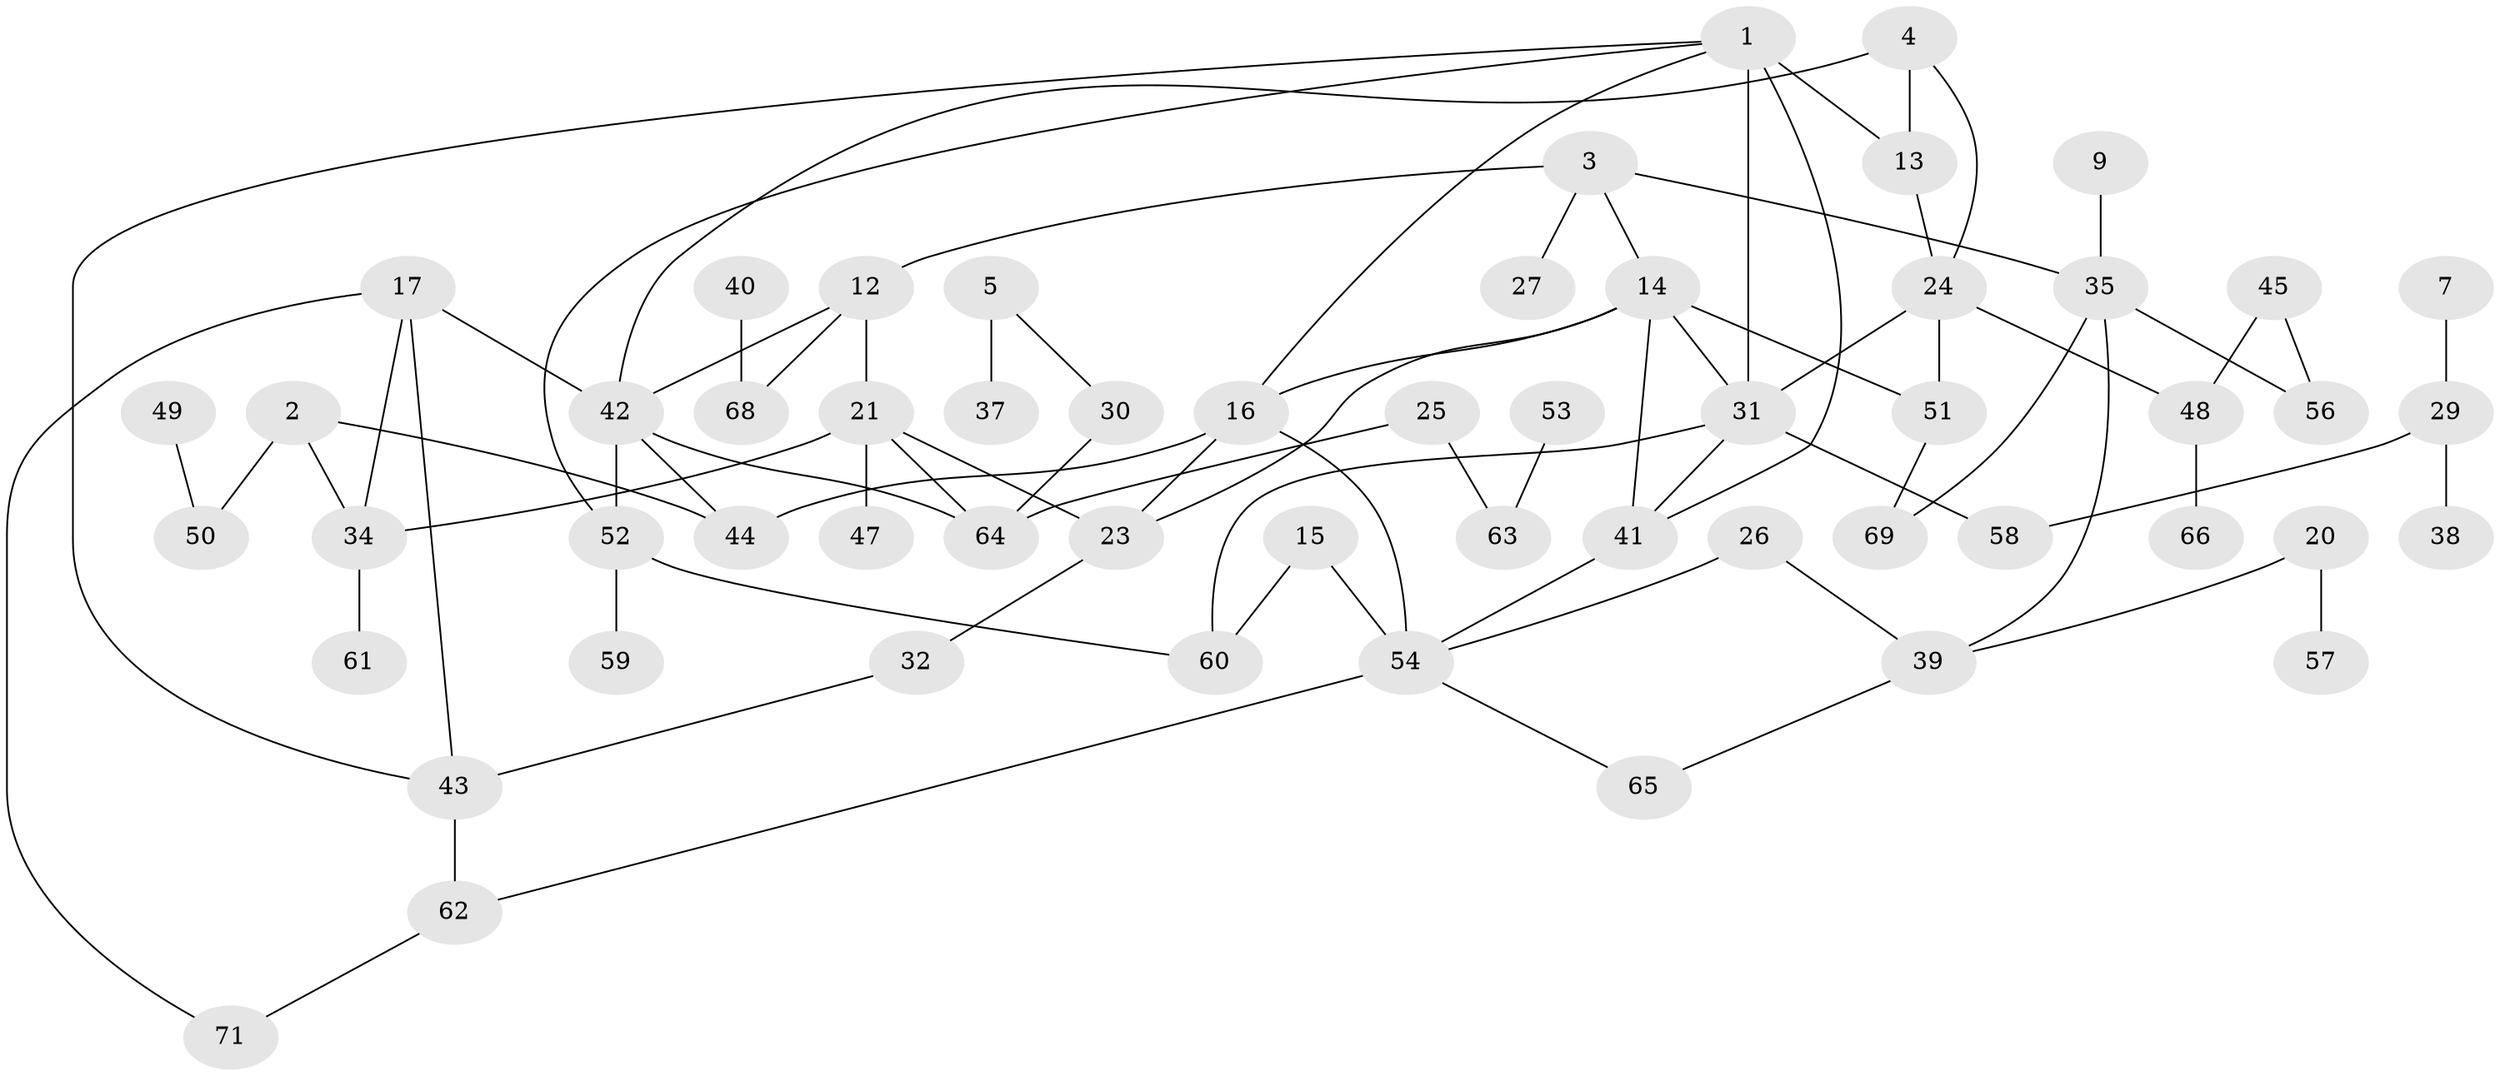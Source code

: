 // original degree distribution, {3: 0.19130434782608696, 4: 0.09565217391304348, 1: 0.25217391304347825, 0: 0.11304347826086956, 2: 0.2608695652173913, 5: 0.05217391304347826, 7: 0.02608695652173913, 6: 0.008695652173913044}
// Generated by graph-tools (version 1.1) at 2025/48/03/04/25 22:48:19]
// undirected, 57 vertices, 81 edges
graph export_dot {
  node [color=gray90,style=filled];
  1;
  2;
  3;
  4;
  5;
  7;
  9;
  12;
  13;
  14;
  15;
  16;
  17;
  20;
  21;
  23;
  24;
  25;
  26;
  27;
  29;
  30;
  31;
  32;
  34;
  35;
  37;
  38;
  39;
  40;
  41;
  42;
  43;
  44;
  45;
  47;
  48;
  49;
  50;
  51;
  52;
  53;
  54;
  56;
  57;
  58;
  59;
  60;
  61;
  62;
  63;
  64;
  65;
  66;
  68;
  69;
  71;
  1 -- 13 [weight=2.0];
  1 -- 16 [weight=1.0];
  1 -- 31 [weight=2.0];
  1 -- 41 [weight=1.0];
  1 -- 43 [weight=1.0];
  1 -- 52 [weight=1.0];
  2 -- 34 [weight=1.0];
  2 -- 44 [weight=1.0];
  2 -- 50 [weight=1.0];
  3 -- 12 [weight=1.0];
  3 -- 14 [weight=1.0];
  3 -- 27 [weight=1.0];
  3 -- 35 [weight=1.0];
  4 -- 13 [weight=1.0];
  4 -- 24 [weight=1.0];
  4 -- 42 [weight=1.0];
  5 -- 30 [weight=1.0];
  5 -- 37 [weight=1.0];
  7 -- 29 [weight=1.0];
  9 -- 35 [weight=1.0];
  12 -- 21 [weight=1.0];
  12 -- 42 [weight=1.0];
  12 -- 68 [weight=1.0];
  13 -- 24 [weight=1.0];
  14 -- 16 [weight=1.0];
  14 -- 23 [weight=1.0];
  14 -- 31 [weight=1.0];
  14 -- 41 [weight=1.0];
  14 -- 51 [weight=1.0];
  15 -- 54 [weight=1.0];
  15 -- 60 [weight=1.0];
  16 -- 23 [weight=1.0];
  16 -- 44 [weight=2.0];
  16 -- 54 [weight=2.0];
  17 -- 34 [weight=1.0];
  17 -- 42 [weight=1.0];
  17 -- 43 [weight=1.0];
  17 -- 71 [weight=1.0];
  20 -- 39 [weight=1.0];
  20 -- 57 [weight=1.0];
  21 -- 23 [weight=1.0];
  21 -- 34 [weight=1.0];
  21 -- 47 [weight=1.0];
  21 -- 64 [weight=1.0];
  23 -- 32 [weight=1.0];
  24 -- 31 [weight=1.0];
  24 -- 48 [weight=1.0];
  24 -- 51 [weight=1.0];
  25 -- 63 [weight=1.0];
  25 -- 64 [weight=1.0];
  26 -- 39 [weight=1.0];
  26 -- 54 [weight=1.0];
  29 -- 38 [weight=1.0];
  29 -- 58 [weight=1.0];
  30 -- 64 [weight=1.0];
  31 -- 41 [weight=1.0];
  31 -- 58 [weight=1.0];
  31 -- 60 [weight=1.0];
  32 -- 43 [weight=1.0];
  34 -- 61 [weight=1.0];
  35 -- 39 [weight=1.0];
  35 -- 56 [weight=1.0];
  35 -- 69 [weight=1.0];
  39 -- 65 [weight=1.0];
  40 -- 68 [weight=1.0];
  41 -- 54 [weight=1.0];
  42 -- 44 [weight=1.0];
  42 -- 52 [weight=1.0];
  42 -- 64 [weight=1.0];
  43 -- 62 [weight=1.0];
  45 -- 48 [weight=1.0];
  45 -- 56 [weight=1.0];
  48 -- 66 [weight=1.0];
  49 -- 50 [weight=1.0];
  51 -- 69 [weight=1.0];
  52 -- 59 [weight=1.0];
  52 -- 60 [weight=1.0];
  53 -- 63 [weight=1.0];
  54 -- 62 [weight=1.0];
  54 -- 65 [weight=1.0];
  62 -- 71 [weight=1.0];
}
